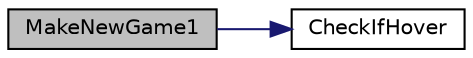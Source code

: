 digraph "MakeNewGame1"
{
 // LATEX_PDF_SIZE
  edge [fontname="Helvetica",fontsize="10",labelfontname="Helvetica",labelfontsize="10"];
  node [fontname="Helvetica",fontsize="10",shape=record];
  rankdir="LR";
  Node18 [label="MakeNewGame1",height=0.2,width=0.4,color="black", fillcolor="grey75", style="filled", fontcolor="black",tooltip="Function used for checking which button is hovered in play menu."];
  Node18 -> Node19 [color="midnightblue",fontsize="10",style="solid",fontname="Helvetica"];
  Node19 [label="CheckIfHover",height=0.2,width=0.4,color="black", fillcolor="white", style="filled",URL="$making_menu_8c.html#afc43a28ca87591786836417e88f766a8",tooltip="Checks if mouse has hovered button."];
}
